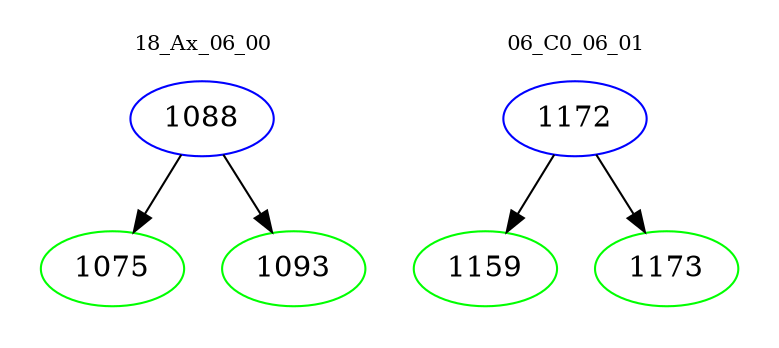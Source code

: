 digraph{
subgraph cluster_0 {
color = white
label = "18_Ax_06_00";
fontsize=10;
T0_1088 [label="1088", color="blue"]
T0_1088 -> T0_1075 [color="black"]
T0_1075 [label="1075", color="green"]
T0_1088 -> T0_1093 [color="black"]
T0_1093 [label="1093", color="green"]
}
subgraph cluster_1 {
color = white
label = "06_C0_06_01";
fontsize=10;
T1_1172 [label="1172", color="blue"]
T1_1172 -> T1_1159 [color="black"]
T1_1159 [label="1159", color="green"]
T1_1172 -> T1_1173 [color="black"]
T1_1173 [label="1173", color="green"]
}
}
